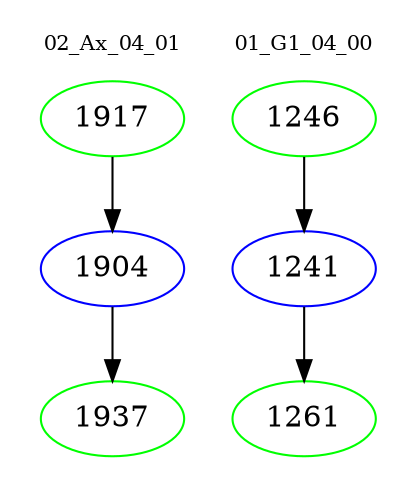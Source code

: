 digraph{
subgraph cluster_0 {
color = white
label = "02_Ax_04_01";
fontsize=10;
T0_1917 [label="1917", color="green"]
T0_1917 -> T0_1904 [color="black"]
T0_1904 [label="1904", color="blue"]
T0_1904 -> T0_1937 [color="black"]
T0_1937 [label="1937", color="green"]
}
subgraph cluster_1 {
color = white
label = "01_G1_04_00";
fontsize=10;
T1_1246 [label="1246", color="green"]
T1_1246 -> T1_1241 [color="black"]
T1_1241 [label="1241", color="blue"]
T1_1241 -> T1_1261 [color="black"]
T1_1261 [label="1261", color="green"]
}
}

